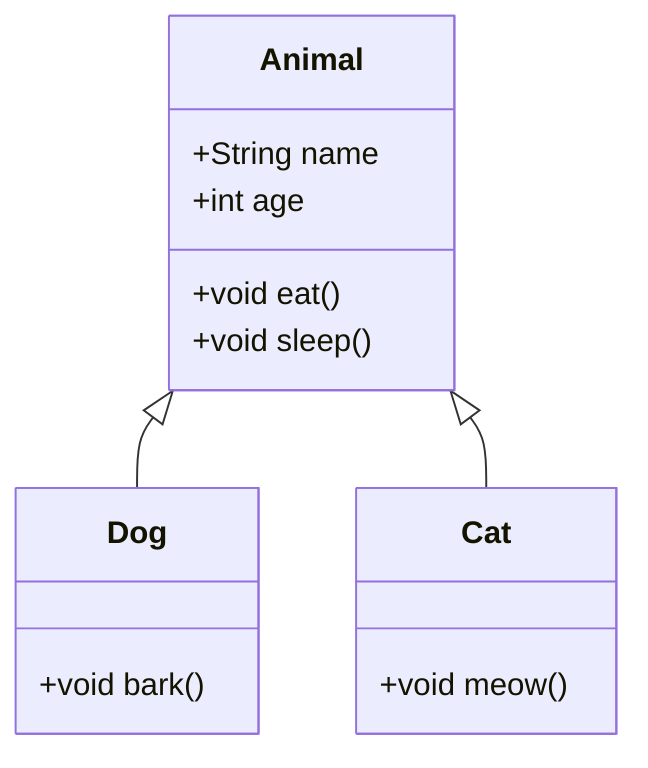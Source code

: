 classDiagram
    Animal <|-- Dog
    Animal <|-- Cat

    class Animal {
        +String name
        +int age
        +void eat()
        +void sleep()
    }

    class Dog {
        +void bark()
    }

    class Cat {
        +void meow()
    }